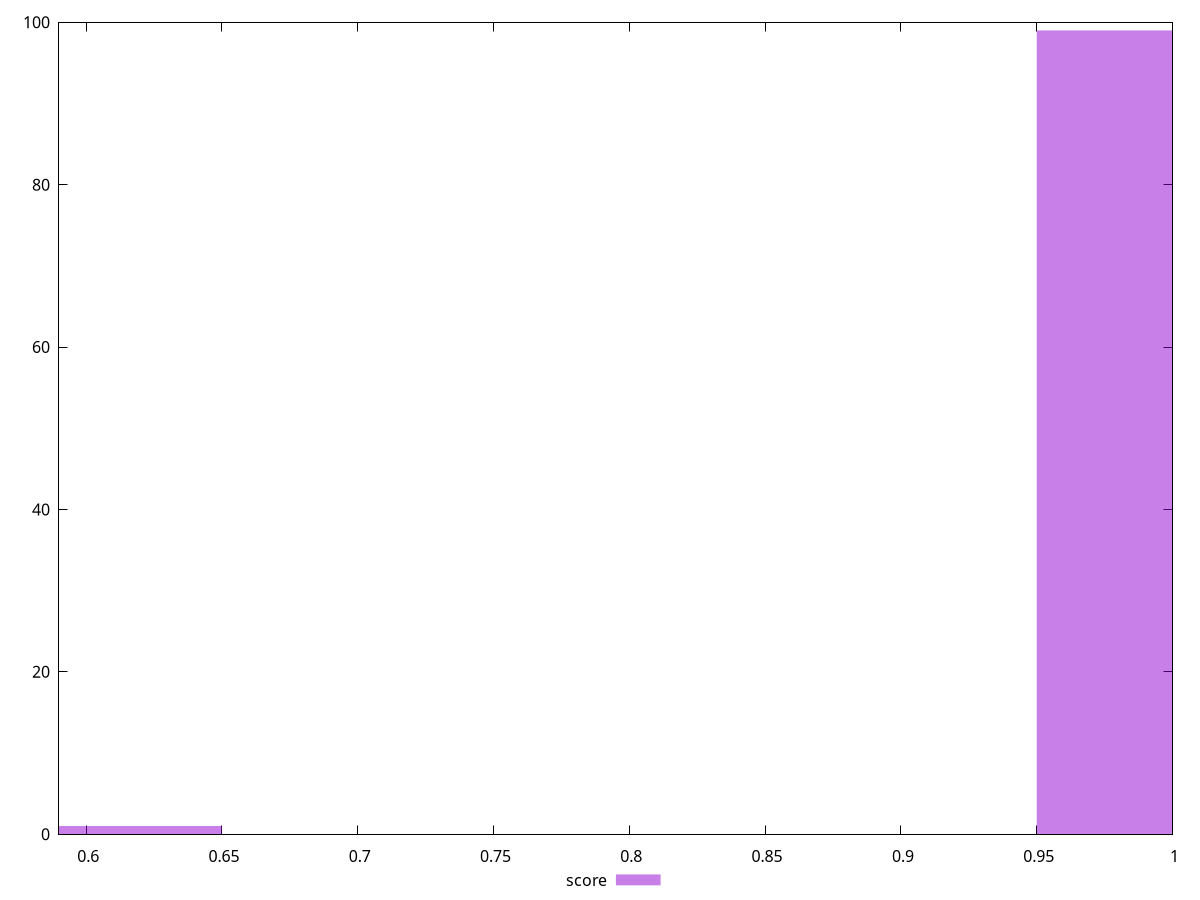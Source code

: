 reset

$score <<EOF
0.6000000000000001 1
1 99
EOF

set key outside below
set boxwidth 0.1
set xrange [0.59:1]
set yrange [0:100]
set trange [0:100]
set style fill transparent solid 0.5 noborder
set terminal svg size 640, 490 enhanced background rgb 'white'
set output "report_00017_2021-02-10T15-08-03.406Z/speed-index/samples/pages+cached+noadtech+nomedia+nocss/score/histogram.svg"

plot $score title "score" with boxes

reset
